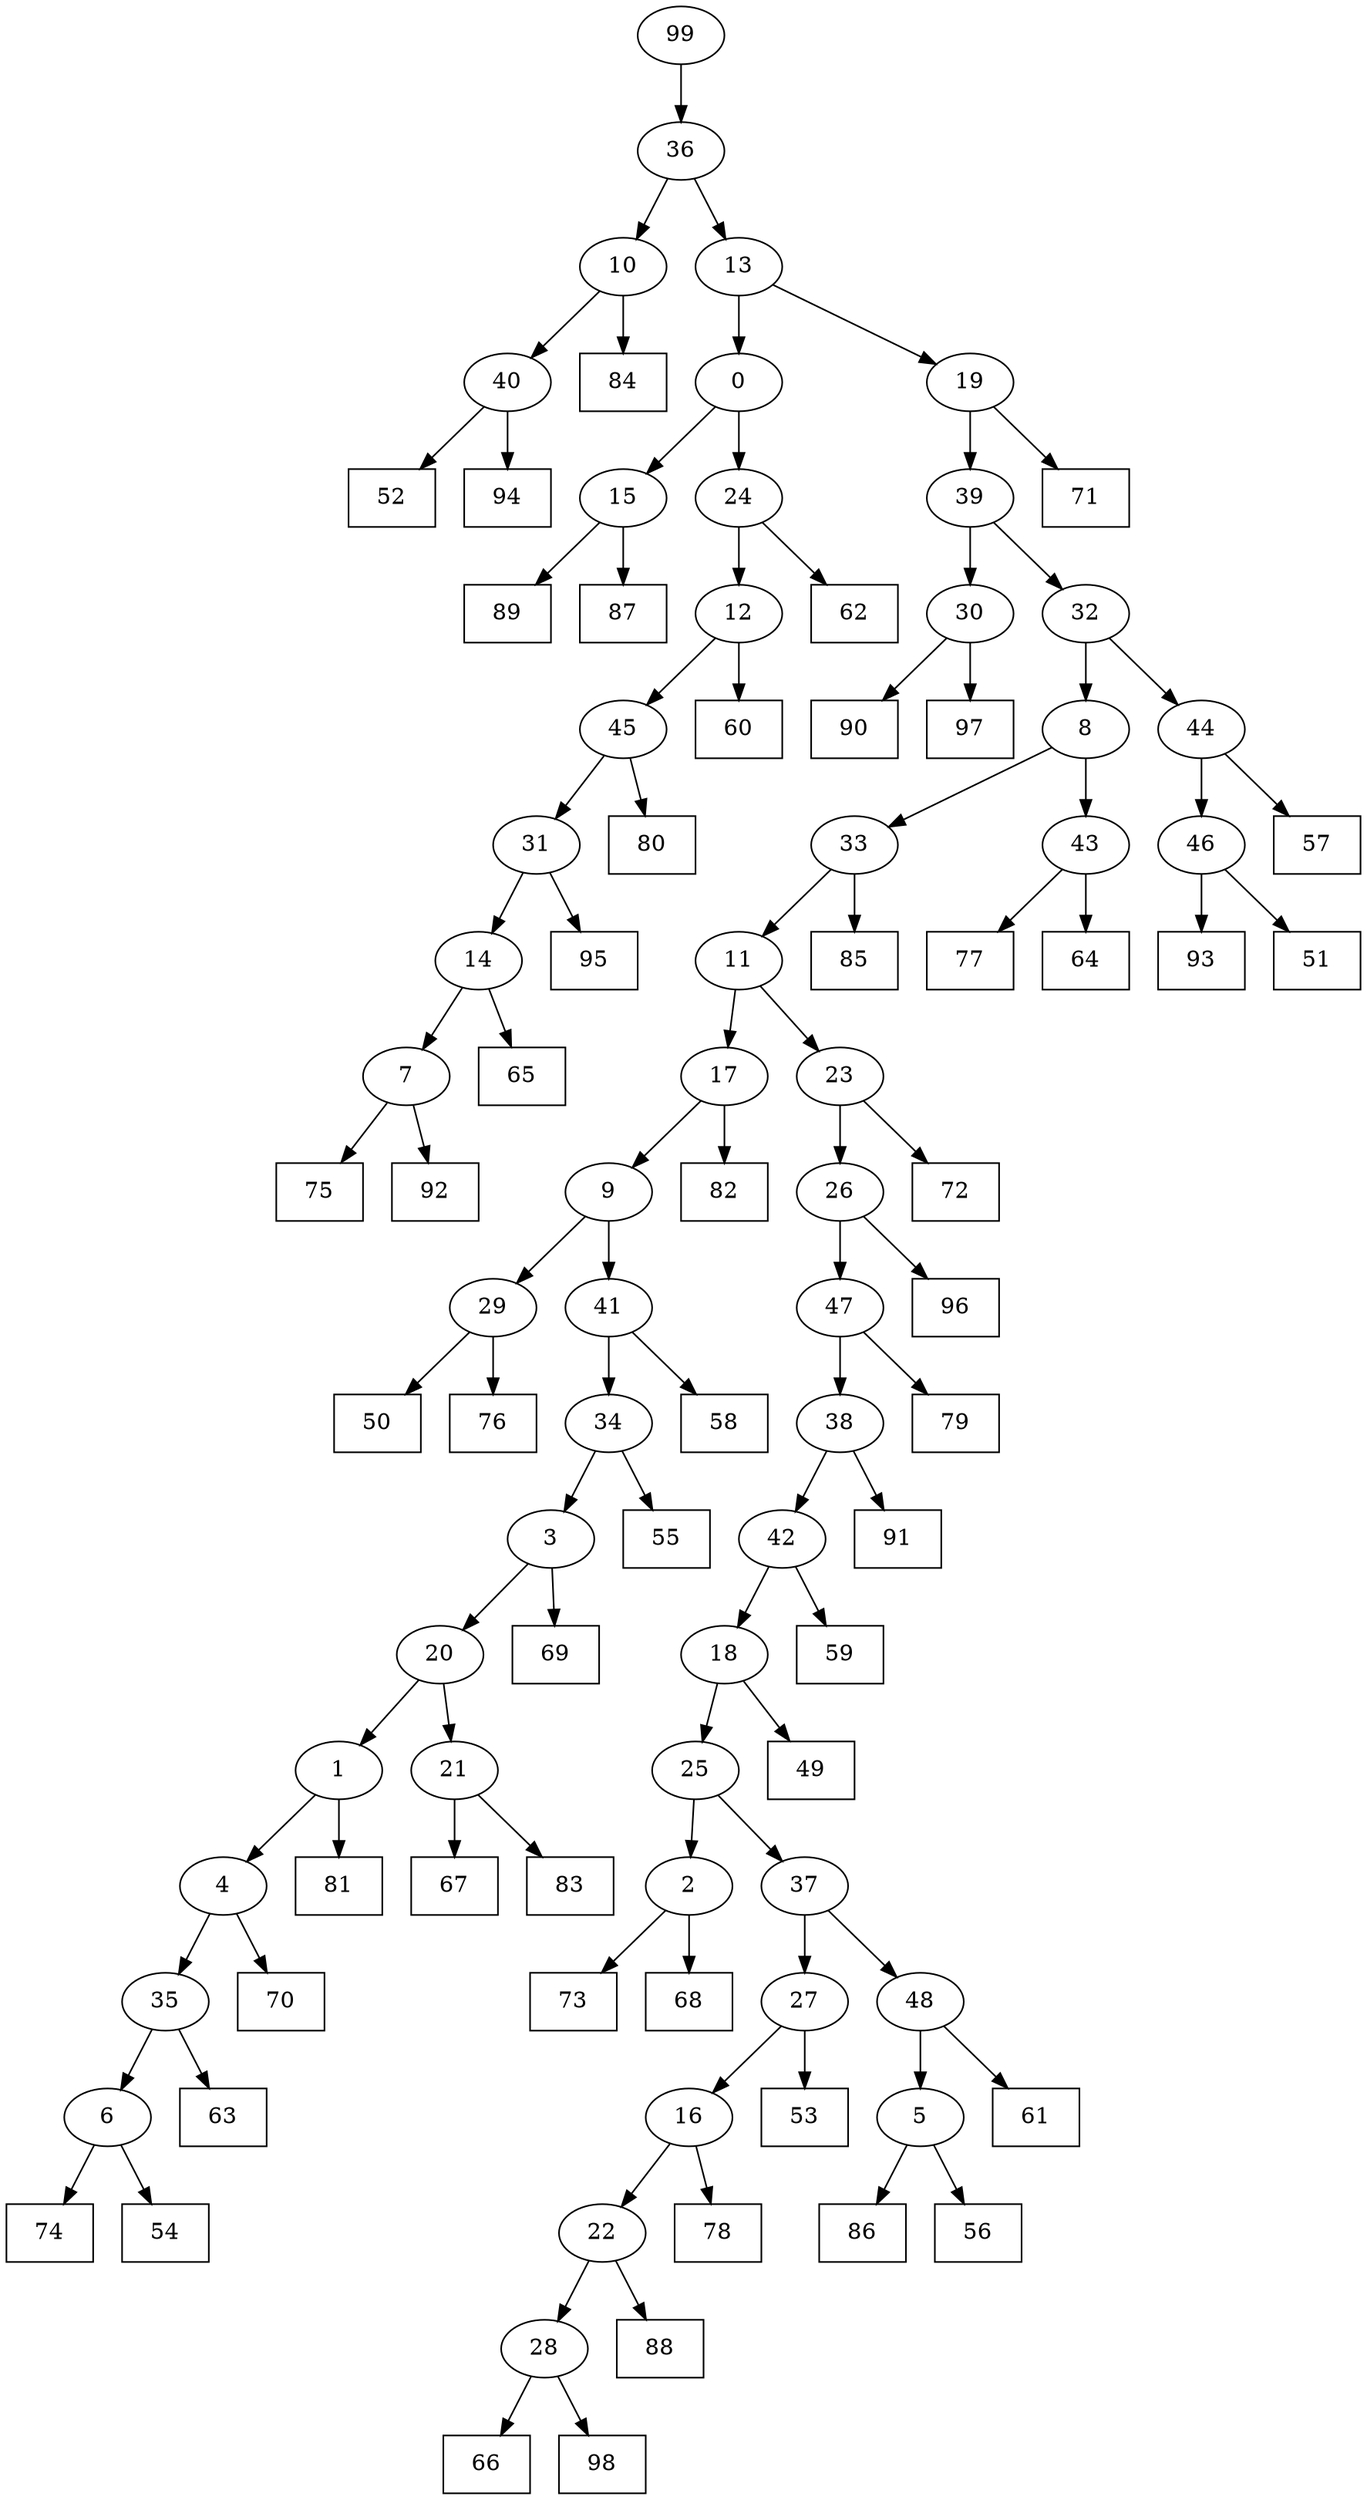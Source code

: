 digraph G {
0[label="0"];
1[label="1"];
2[label="2"];
3[label="3"];
4[label="4"];
5[label="5"];
6[label="6"];
7[label="7"];
8[label="8"];
9[label="9"];
10[label="10"];
11[label="11"];
12[label="12"];
13[label="13"];
14[label="14"];
15[label="15"];
16[label="16"];
17[label="17"];
18[label="18"];
19[label="19"];
20[label="20"];
21[label="21"];
22[label="22"];
23[label="23"];
24[label="24"];
25[label="25"];
26[label="26"];
27[label="27"];
28[label="28"];
29[label="29"];
30[label="30"];
31[label="31"];
32[label="32"];
33[label="33"];
34[label="34"];
35[label="35"];
36[label="36"];
37[label="37"];
38[label="38"];
39[label="39"];
40[label="40"];
41[label="41"];
42[label="42"];
43[label="43"];
44[label="44"];
45[label="45"];
46[label="46"];
47[label="47"];
48[label="48"];
49[shape=box,label="66"];
50[shape=box,label="53"];
51[shape=box,label="74"];
52[shape=box,label="52"];
53[shape=box,label="65"];
54[shape=box,label="81"];
55[shape=box,label="50"];
56[shape=box,label="67"];
57[shape=box,label="75"];
58[shape=box,label="63"];
59[shape=box,label="62"];
60[shape=box,label="80"];
61[shape=box,label="76"];
62[shape=box,label="95"];
63[shape=box,label="91"];
64[shape=box,label="49"];
65[shape=box,label="89"];
66[shape=box,label="59"];
67[shape=box,label="87"];
68[shape=box,label="57"];
69[shape=box,label="88"];
70[shape=box,label="90"];
71[shape=box,label="85"];
72[shape=box,label="84"];
73[shape=box,label="58"];
74[shape=box,label="93"];
75[shape=box,label="54"];
76[shape=box,label="69"];
77[shape=box,label="72"];
78[shape=box,label="70"];
79[shape=box,label="92"];
80[shape=box,label="86"];
81[shape=box,label="56"];
82[shape=box,label="83"];
83[shape=box,label="73"];
84[shape=box,label="61"];
85[shape=box,label="77"];
86[shape=box,label="94"];
87[shape=box,label="96"];
88[shape=box,label="79"];
89[shape=box,label="82"];
90[shape=box,label="98"];
91[shape=box,label="78"];
92[shape=box,label="60"];
93[shape=box,label="71"];
94[shape=box,label="64"];
95[shape=box,label="51"];
96[shape=box,label="55"];
97[shape=box,label="68"];
98[shape=box,label="97"];
99[label="99"];
33->71 ;
43->85 ;
47->38 ;
6->51 ;
29->61 ;
2->97 ;
30->70 ;
38->63 ;
35->58 ;
3->20 ;
10->72 ;
21->82 ;
7->79 ;
38->42 ;
24->59 ;
8->43 ;
18->64 ;
9->41 ;
17->9 ;
22->69 ;
34->96 ;
44->46 ;
32->8 ;
1->54 ;
20->21 ;
21->56 ;
43->94 ;
46->95 ;
24->12 ;
12->92 ;
41->34 ;
11->17 ;
14->53 ;
32->44 ;
48->84 ;
27->16 ;
16->22 ;
15->65 ;
26->47 ;
47->88 ;
18->25 ;
19->93 ;
2->83 ;
19->39 ;
25->37 ;
4->35 ;
1->4 ;
44->68 ;
99->36 ;
20->1 ;
16->91 ;
45->31 ;
31->62 ;
37->48 ;
28->90 ;
39->30 ;
30->98 ;
39->32 ;
40->52 ;
31->14 ;
36->10 ;
10->40 ;
46->74 ;
36->13 ;
13->19 ;
41->73 ;
9->29 ;
29->55 ;
40->86 ;
11->23 ;
23->77 ;
42->18 ;
0->15 ;
15->67 ;
4->78 ;
14->7 ;
7->57 ;
22->28 ;
8->33 ;
33->11 ;
42->66 ;
34->3 ;
3->76 ;
25->2 ;
28->49 ;
13->0 ;
0->24 ;
26->87 ;
12->45 ;
45->60 ;
35->6 ;
5->80 ;
6->75 ;
23->26 ;
37->27 ;
27->50 ;
17->89 ;
48->5 ;
5->81 ;
}
